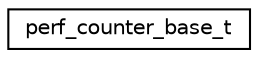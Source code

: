 digraph "Graphical Class Hierarchy"
{
 // INTERACTIVE_SVG=YES
  edge [fontname="Helvetica",fontsize="10",labelfontname="Helvetica",labelfontsize="10"];
  node [fontname="Helvetica",fontsize="10",shape=record];
  rankdir="LR";
  Node1 [label="perf_counter_base_t",height=0.2,width=0.4,color="black", fillcolor="white", style="filled",URL="$structperf__counter__base__t.html"];
}
